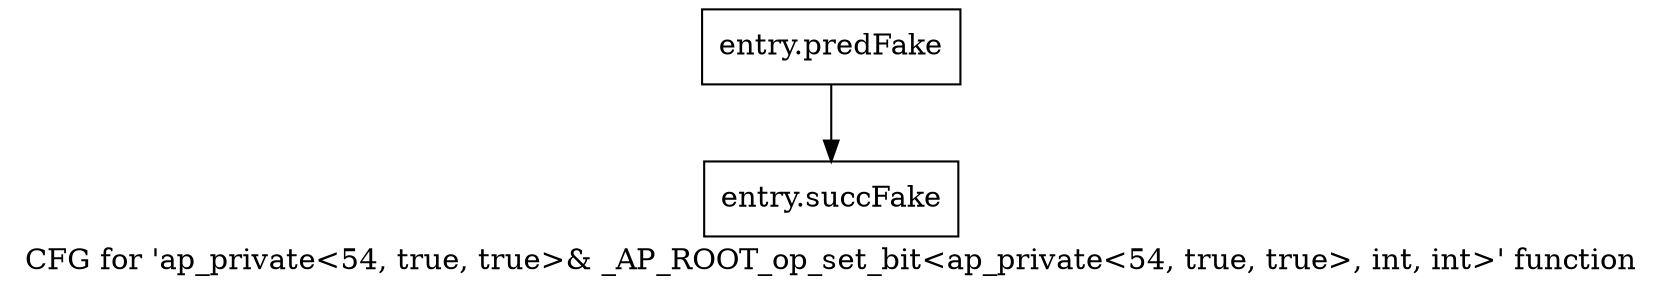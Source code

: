 digraph "CFG for 'ap_private\<54, true, true\>& _AP_ROOT_op_set_bit\<ap_private\<54, true, true\>, int, int\>' function" {
	label="CFG for 'ap_private\<54, true, true\>& _AP_ROOT_op_set_bit\<ap_private\<54, true, true\>, int, int\>' function";

	Node0x3bea680 [shape=record,filename="",linenumber="",label="{entry.predFake}"];
	Node0x3bea680 -> Node0x3e97780[ callList="" memoryops="" filename="/tools/Xilinx/Vitis_HLS/2022.1/include/ap_common.h" execusionnum="3200"];
	Node0x3e97780 [shape=record,filename="/tools/Xilinx/Vitis_HLS/2022.1/include/ap_common.h",linenumber="724",label="{entry.succFake}"];
}
